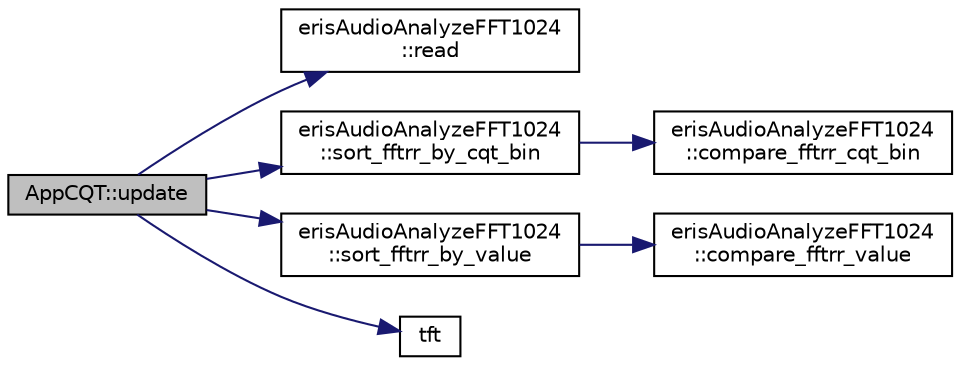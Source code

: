 digraph "AppCQT::update"
{
 // LATEX_PDF_SIZE
  edge [fontname="Helvetica",fontsize="10",labelfontname="Helvetica",labelfontsize="10"];
  node [fontname="Helvetica",fontsize="10",shape=record];
  rankdir="LR";
  Node1 [label="AppCQT::update",height=0.2,width=0.4,color="black", fillcolor="grey75", style="filled", fontcolor="black",tooltip=" "];
  Node1 -> Node2 [color="midnightblue",fontsize="10",style="solid",fontname="Helvetica"];
  Node2 [label="erisAudioAnalyzeFFT1024\l::read",height=0.2,width=0.4,color="black", fillcolor="white", style="filled",URL="$classeris_audio_analyze_f_f_t1024.html#aa8d3a4a1acf9560568d517d843382f79",tooltip=" "];
  Node1 -> Node3 [color="midnightblue",fontsize="10",style="solid",fontname="Helvetica"];
  Node3 [label="erisAudioAnalyzeFFT1024\l::sort_fftrr_by_cqt_bin",height=0.2,width=0.4,color="black", fillcolor="white", style="filled",URL="$classeris_audio_analyze_f_f_t1024.html#a8e1d12d061b83e2f737aec1a763b7286",tooltip=" "];
  Node3 -> Node4 [color="midnightblue",fontsize="10",style="solid",fontname="Helvetica"];
  Node4 [label="erisAudioAnalyzeFFT1024\l::compare_fftrr_cqt_bin",height=0.2,width=0.4,color="black", fillcolor="white", style="filled",URL="$classeris_audio_analyze_f_f_t1024.html#a92d555b890dd4e94c237d95810a45f8c",tooltip=" "];
  Node1 -> Node5 [color="midnightblue",fontsize="10",style="solid",fontname="Helvetica"];
  Node5 [label="erisAudioAnalyzeFFT1024\l::sort_fftrr_by_value",height=0.2,width=0.4,color="black", fillcolor="white", style="filled",URL="$classeris_audio_analyze_f_f_t1024.html#a98144c6da12b21f11c34396c285f2f16",tooltip=" "];
  Node5 -> Node6 [color="midnightblue",fontsize="10",style="solid",fontname="Helvetica"];
  Node6 [label="erisAudioAnalyzeFFT1024\l::compare_fftrr_value",height=0.2,width=0.4,color="black", fillcolor="white", style="filled",URL="$classeris_audio_analyze_f_f_t1024.html#a4ca1ddc8fdf44fa1957bf72059cfcbc0",tooltip=" "];
  Node1 -> Node7 [color="midnightblue",fontsize="10",style="solid",fontname="Helvetica"];
  Node7 [label="tft",height=0.2,width=0.4,color="black", fillcolor="white", style="filled",URL="$_app_manager_8h.html#a02651bfd33ab4b159cf8e4e3ee120c2f",tooltip=" "];
}
